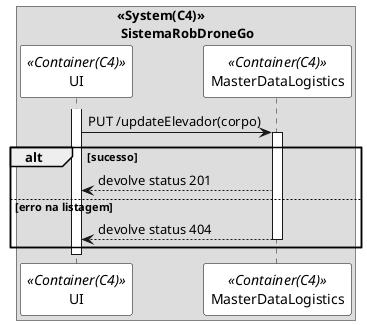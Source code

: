 @startuml vp2

skinparam sequence {
ParticipantBorderColor black
ParticipantBackgroundColor white
}

box "<<System(C4)>>\n SistemaRobDroneGo"
participant UI as ui <<Container(C4)>>
participant MasterDataLogistics as mdl <<Container(C4)>>
activate ui
ui -> mdl: PUT /updateElevador(corpo)
activate mdl
alt sucesso
mdl --> ui: devolve status 201
else erro na listagem
mdl --> ui: devolve status 404
deactivate mdl
end 
deactivate ui

end box

@enduml